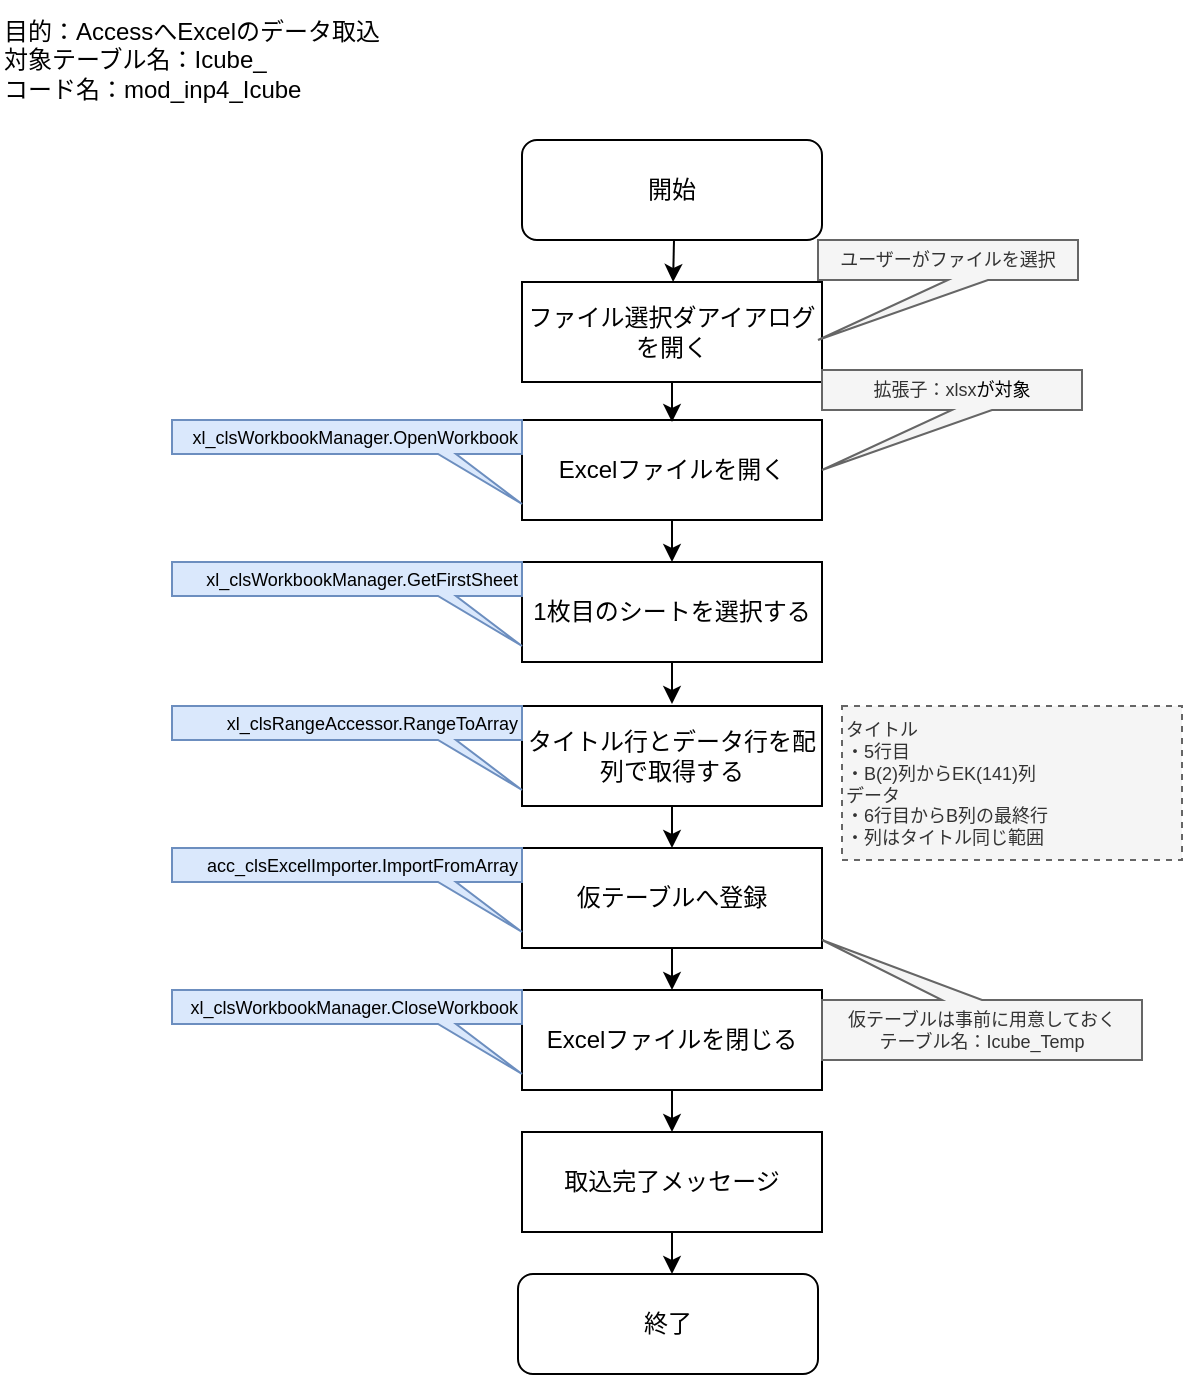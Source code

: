 <mxfile version="26.2.14">
  <diagram name="ページ1" id="IMdF3h5-GWnTx5D7SRtW">
    <mxGraphModel dx="1426" dy="791" grid="1" gridSize="10" guides="1" tooltips="1" connect="1" arrows="1" fold="1" page="1" pageScale="1" pageWidth="827" pageHeight="1169" math="0" shadow="0">
      <root>
        <mxCell id="0" />
        <mxCell id="1" parent="0" />
        <mxCell id="N88NCLTqVvOpJBLEnSg0-1" value="開始" style="rounded=1;whiteSpace=wrap;html=1;" vertex="1" parent="1">
          <mxGeometry x="266" y="70" width="150" height="50" as="geometry" />
        </mxCell>
        <mxCell id="N88NCLTqVvOpJBLEnSg0-2" value="ファイル選択ダアイアログを開く" style="rounded=0;whiteSpace=wrap;html=1;" vertex="1" parent="1">
          <mxGeometry x="266" y="141" width="150" height="50" as="geometry" />
        </mxCell>
        <mxCell id="N88NCLTqVvOpJBLEnSg0-4" value="Excelファイルを開く" style="rounded=0;whiteSpace=wrap;html=1;" vertex="1" parent="1">
          <mxGeometry x="266" y="210" width="150" height="50" as="geometry" />
        </mxCell>
        <mxCell id="N88NCLTqVvOpJBLEnSg0-5" value="1枚目のシートを選択する" style="rounded=0;whiteSpace=wrap;html=1;" vertex="1" parent="1">
          <mxGeometry x="266" y="281" width="150" height="50" as="geometry" />
        </mxCell>
        <mxCell id="N88NCLTqVvOpJBLEnSg0-6" value="タイトル行とデータ行を配列で取得する" style="rounded=0;whiteSpace=wrap;html=1;" vertex="1" parent="1">
          <mxGeometry x="266" y="353" width="150" height="50" as="geometry" />
        </mxCell>
        <mxCell id="N88NCLTqVvOpJBLEnSg0-10" value="" style="endArrow=classic;html=1;rounded=0;entryX=0.5;entryY=0;entryDx=0;entryDy=0;exitX=0.5;exitY=1;exitDx=0;exitDy=0;" edge="1" parent="1">
          <mxGeometry width="50" height="50" relative="1" as="geometry">
            <mxPoint x="341" y="191" as="sourcePoint" />
            <mxPoint x="341" y="211" as="targetPoint" />
          </mxGeometry>
        </mxCell>
        <mxCell id="N88NCLTqVvOpJBLEnSg0-15" value="" style="endArrow=classic;html=1;rounded=0;" edge="1" parent="1" target="N88NCLTqVvOpJBLEnSg0-2">
          <mxGeometry width="50" height="50" relative="1" as="geometry">
            <mxPoint x="342" y="120" as="sourcePoint" />
            <mxPoint x="341.88" y="140" as="targetPoint" />
          </mxGeometry>
        </mxCell>
        <mxCell id="N88NCLTqVvOpJBLEnSg0-16" value="仮テーブルへ登録" style="rounded=0;whiteSpace=wrap;html=1;" vertex="1" parent="1">
          <mxGeometry x="266" y="424" width="150" height="50" as="geometry" />
        </mxCell>
        <mxCell id="N88NCLTqVvOpJBLEnSg0-18" value="Excelファイルを閉じる" style="rounded=0;whiteSpace=wrap;html=1;" vertex="1" parent="1">
          <mxGeometry x="266" y="495" width="150" height="50" as="geometry" />
        </mxCell>
        <mxCell id="N88NCLTqVvOpJBLEnSg0-20" value="取込完了メッセージ" style="rounded=0;whiteSpace=wrap;html=1;" vertex="1" parent="1">
          <mxGeometry x="266" y="566" width="150" height="50" as="geometry" />
        </mxCell>
        <mxCell id="N88NCLTqVvOpJBLEnSg0-24" value="終了" style="rounded=1;whiteSpace=wrap;html=1;" vertex="1" parent="1">
          <mxGeometry x="264" y="637" width="150" height="50" as="geometry" />
        </mxCell>
        <mxCell id="N88NCLTqVvOpJBLEnSg0-29" value="" style="edgeStyle=orthogonalEdgeStyle;rounded=0;orthogonalLoop=1;jettySize=auto;html=1;" edge="1" parent="1">
          <mxGeometry relative="1" as="geometry">
            <mxPoint x="341" y="260" as="sourcePoint" />
            <mxPoint x="341" y="281" as="targetPoint" />
          </mxGeometry>
        </mxCell>
        <mxCell id="N88NCLTqVvOpJBLEnSg0-30" value="" style="edgeStyle=orthogonalEdgeStyle;rounded=0;orthogonalLoop=1;jettySize=auto;html=1;" edge="1" parent="1">
          <mxGeometry relative="1" as="geometry">
            <mxPoint x="341" y="331" as="sourcePoint" />
            <mxPoint x="341" y="352" as="targetPoint" />
          </mxGeometry>
        </mxCell>
        <mxCell id="N88NCLTqVvOpJBLEnSg0-31" value="" style="edgeStyle=orthogonalEdgeStyle;rounded=0;orthogonalLoop=1;jettySize=auto;html=1;" edge="1" parent="1">
          <mxGeometry relative="1" as="geometry">
            <mxPoint x="341" y="403" as="sourcePoint" />
            <mxPoint x="341" y="424" as="targetPoint" />
          </mxGeometry>
        </mxCell>
        <mxCell id="N88NCLTqVvOpJBLEnSg0-32" value="" style="edgeStyle=orthogonalEdgeStyle;rounded=0;orthogonalLoop=1;jettySize=auto;html=1;" edge="1" parent="1">
          <mxGeometry relative="1" as="geometry">
            <mxPoint x="341" y="474" as="sourcePoint" />
            <mxPoint x="341" y="495" as="targetPoint" />
          </mxGeometry>
        </mxCell>
        <mxCell id="N88NCLTqVvOpJBLEnSg0-33" value="" style="edgeStyle=orthogonalEdgeStyle;rounded=0;orthogonalLoop=1;jettySize=auto;html=1;" edge="1" parent="1">
          <mxGeometry relative="1" as="geometry">
            <mxPoint x="341" y="545" as="sourcePoint" />
            <mxPoint x="341" y="566" as="targetPoint" />
          </mxGeometry>
        </mxCell>
        <mxCell id="N88NCLTqVvOpJBLEnSg0-34" value="" style="edgeStyle=orthogonalEdgeStyle;rounded=0;orthogonalLoop=1;jettySize=auto;html=1;" edge="1" parent="1">
          <mxGeometry relative="1" as="geometry">
            <mxPoint x="341" y="616" as="sourcePoint" />
            <mxPoint x="341" y="637" as="targetPoint" />
          </mxGeometry>
        </mxCell>
        <mxCell id="N88NCLTqVvOpJBLEnSg0-35" value="&lt;font&gt;ユーザーがファイルを選択&lt;/font&gt;" style="shape=callout;whiteSpace=wrap;html=1;perimeter=calloutPerimeter;position2=0;fontSize=9;fillColor=#f5f5f5;fontColor=#333333;strokeColor=#666666;" vertex="1" parent="1">
          <mxGeometry x="414" y="120" width="130" height="50" as="geometry" />
        </mxCell>
        <mxCell id="N88NCLTqVvOpJBLEnSg0-36" value="&lt;font&gt;拡張子：xlsx&lt;/font&gt;&lt;span style=&quot;background-color: transparent; color: light-dark(rgb(0, 0, 0), rgb(255, 255, 255));&quot;&gt;が対象&lt;/span&gt;" style="shape=callout;whiteSpace=wrap;html=1;perimeter=calloutPerimeter;position2=0;fillColor=#f5f5f5;strokeColor=#666666;fontColor=#333333;fontSize=9;" vertex="1" parent="1">
          <mxGeometry x="416" y="185" width="130" height="50" as="geometry" />
        </mxCell>
        <mxCell id="N88NCLTqVvOpJBLEnSg0-37" value="タイトル&lt;div&gt;・5行目&lt;/div&gt;&lt;div&gt;・B(2)列からEK(141)列&lt;/div&gt;&lt;div&gt;データ&lt;/div&gt;&lt;div&gt;・6行目からB列の最終行&lt;/div&gt;&lt;div&gt;・列はタイトル同じ範囲&lt;/div&gt;" style="rounded=0;whiteSpace=wrap;html=1;dashed=1;fillColor=#f5f5f5;strokeColor=#666666;align=left;fontSize=9;fontColor=#333333;" vertex="1" parent="1">
          <mxGeometry x="426" y="353" width="170" height="77" as="geometry" />
        </mxCell>
        <mxCell id="N88NCLTqVvOpJBLEnSg0-38" value="&lt;span&gt;仮テーブルは事前に用意しておく&lt;/span&gt;&lt;div&gt;&lt;span&gt;テーブル名：Icube_Temp&lt;/span&gt;&lt;/div&gt;" style="shape=callout;whiteSpace=wrap;html=1;perimeter=calloutPerimeter;position2=1;fillColor=#f5f5f5;strokeColor=#666666;direction=west;fontColor=#333333;fontSize=9;" vertex="1" parent="1">
          <mxGeometry x="416" y="470" width="160" height="60" as="geometry" />
        </mxCell>
        <mxCell id="N88NCLTqVvOpJBLEnSg0-42" value="目的：AccessへExcelのデータ取込&lt;div&gt;対象テーブル名：Icube_&lt;/div&gt;&lt;div&gt;コード名：mod_inp4_Icube&lt;/div&gt;" style="text;html=1;align=left;verticalAlign=middle;resizable=0;points=[];autosize=1;strokeColor=none;fillColor=none;" vertex="1" parent="1">
          <mxGeometry x="5" width="210" height="60" as="geometry" />
        </mxCell>
        <mxCell id="N88NCLTqVvOpJBLEnSg0-44" value="xl_clsWorkbookManager.GetFirstSheet" style="shape=callout;whiteSpace=wrap;html=1;perimeter=calloutPerimeter;position2=1;fontSize=9;fillColor=#dae8fc;strokeColor=#6c8ebf;direction=east;align=right;base=9;size=25;position=0.76;" vertex="1" parent="1">
          <mxGeometry x="91" y="281" width="175" height="42" as="geometry" />
        </mxCell>
        <mxCell id="N88NCLTqVvOpJBLEnSg0-45" value="xl_clsWorkbookManager.OpenWorkbook" style="shape=callout;whiteSpace=wrap;html=1;perimeter=calloutPerimeter;position2=1;fontSize=9;fillColor=#dae8fc;strokeColor=#6c8ebf;direction=east;align=right;base=9;size=25;position=0.76;" vertex="1" parent="1">
          <mxGeometry x="91" y="210" width="175" height="42" as="geometry" />
        </mxCell>
        <mxCell id="N88NCLTqVvOpJBLEnSg0-46" value="xl_clsRangeAccessor.RangeToArray" style="shape=callout;whiteSpace=wrap;html=1;perimeter=calloutPerimeter;position2=1;fontSize=9;fillColor=#dae8fc;strokeColor=#6c8ebf;direction=east;align=right;base=9;size=25;position=0.76;" vertex="1" parent="1">
          <mxGeometry x="91" y="353" width="175" height="42" as="geometry" />
        </mxCell>
        <mxCell id="N88NCLTqVvOpJBLEnSg0-47" value="acc_clsExcelImporter.ImportFromArray" style="shape=callout;whiteSpace=wrap;html=1;perimeter=calloutPerimeter;position2=1;fontSize=9;fillColor=#dae8fc;strokeColor=#6c8ebf;direction=east;align=right;base=9;size=25;position=0.76;" vertex="1" parent="1">
          <mxGeometry x="91" y="424" width="175" height="42" as="geometry" />
        </mxCell>
        <mxCell id="N88NCLTqVvOpJBLEnSg0-48" value="xl_clsWorkbookManager.CloseWorkbook" style="shape=callout;whiteSpace=wrap;html=1;perimeter=calloutPerimeter;position2=1;fontSize=9;fillColor=#dae8fc;strokeColor=#6c8ebf;direction=east;align=right;base=9;size=25;position=0.76;" vertex="1" parent="1">
          <mxGeometry x="91" y="495" width="175" height="42" as="geometry" />
        </mxCell>
      </root>
    </mxGraphModel>
  </diagram>
</mxfile>
